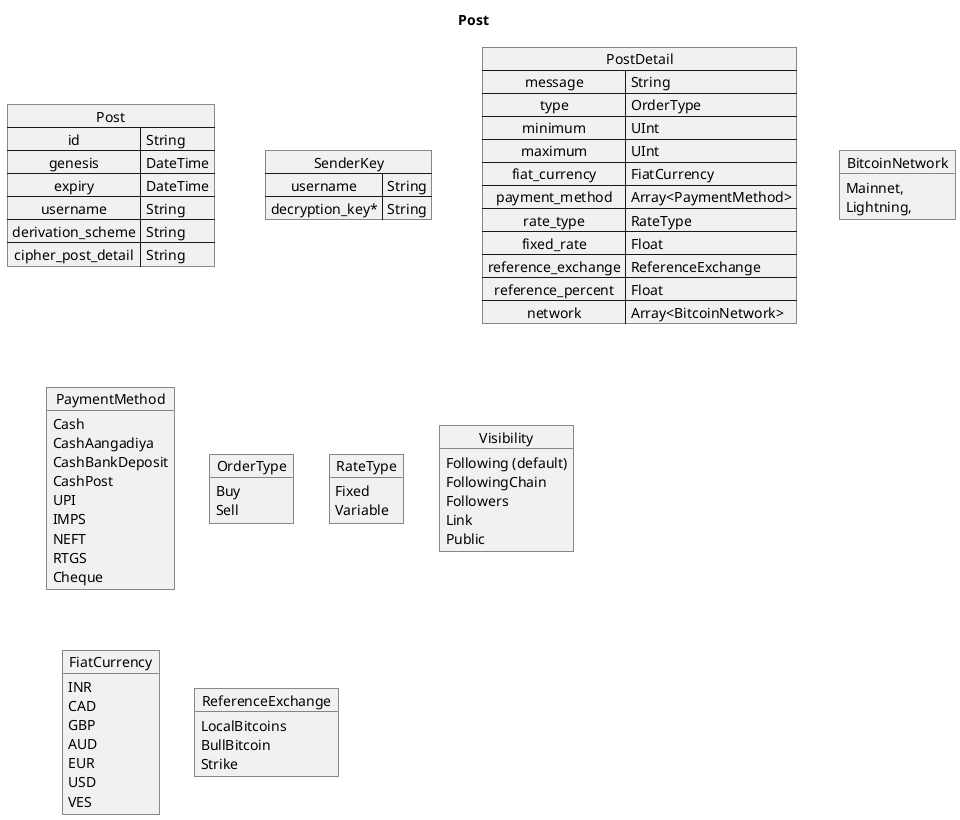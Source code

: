 @startuml

title Post

map Post{
  id => String
  
  genesis => DateTime
  expiry => DateTime
  
  username => String

  derivation_scheme => String

  cipher_post_detail => String
}

map SenderKey {
  username => String
  decryption_key* => String
}


map PostDetail {
  message => String
  type => OrderType
  minimum => UInt
  maximum => UInt
  fiat_currency => FiatCurrency
  payment_method => Array<PaymentMethod>
  rate_type => RateType
  fixed_rate => Float
  reference_exchange => ReferenceExchange
  reference_percent => Float
  network => Array<BitcoinNetwork>
}

object BitcoinNetwork{
  Mainnet,
  Lightning,
}
object PaymentMethod{
  Cash
  CashAangadiya
  CashBankDeposit
  CashPost
  UPI
  IMPS
  NEFT
  RTGS
  Cheque
}

object OrderType {
  Buy
  Sell
}

object RateType {
  Fixed
  Variable
}

object Visibility{
  Following (default)
  FollowingChain 
  Followers
  Link
  Public
}

object FiatCurrency {
  INR
  CAD
  GBP
  AUD
  EUR
  USD
  VES
}

object ReferenceExchange {
  LocalBitcoins
  BullBitcoin
  Strike
}

@enduml



